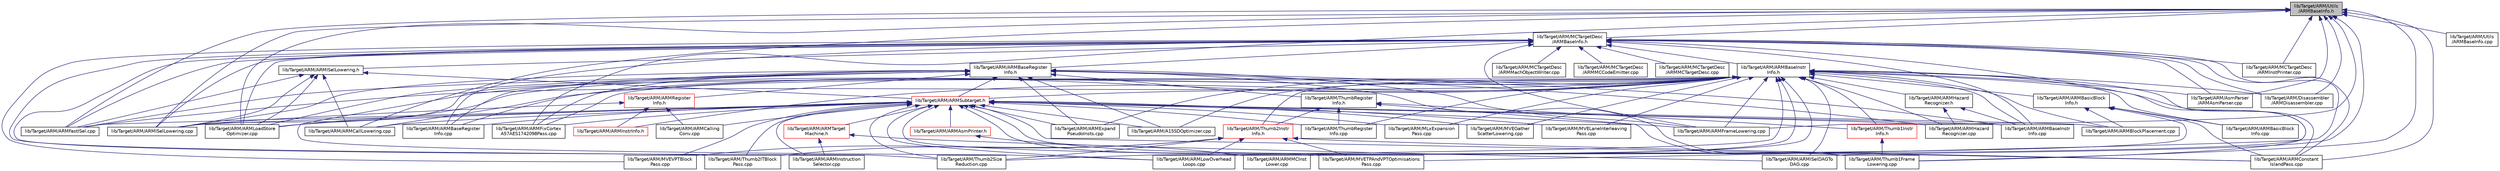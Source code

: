 digraph "lib/Target/ARM/Utils/ARMBaseInfo.h"
{
 // LATEX_PDF_SIZE
  bgcolor="transparent";
  edge [fontname="Helvetica",fontsize="10",labelfontname="Helvetica",labelfontsize="10"];
  node [fontname="Helvetica",fontsize="10",shape=record];
  Node1 [label="lib/Target/ARM/Utils\l/ARMBaseInfo.h",height=0.2,width=0.4,color="black", fillcolor="grey75", style="filled", fontcolor="black",tooltip=" "];
  Node1 -> Node2 [dir="back",color="midnightblue",fontsize="10",style="solid",fontname="Helvetica"];
  Node2 [label="lib/Target/ARM/MCTargetDesc\l/ARMBaseInfo.h",height=0.2,width=0.4,color="black",URL="$MCTargetDesc_2ARMBaseInfo_8h.html",tooltip=" "];
  Node2 -> Node3 [dir="back",color="midnightblue",fontsize="10",style="solid",fontname="Helvetica"];
  Node3 [label="lib/Target/ARM/ARMBaseInstr\lInfo.h",height=0.2,width=0.4,color="black",URL="$ARMBaseInstrInfo_8h.html",tooltip=" "];
  Node3 -> Node4 [dir="back",color="midnightblue",fontsize="10",style="solid",fontname="Helvetica"];
  Node4 [label="lib/Target/ARM/A15SDOptimizer.cpp",height=0.2,width=0.4,color="black",URL="$A15SDOptimizer_8cpp.html",tooltip=" "];
  Node3 -> Node5 [dir="back",color="midnightblue",fontsize="10",style="solid",fontname="Helvetica"];
  Node5 [label="lib/Target/ARM/ARMSubtarget.h",height=0.2,width=0.4,color="red",URL="$ARMSubtarget_8h.html",tooltip=" "];
  Node5 -> Node4 [dir="back",color="midnightblue",fontsize="10",style="solid",fontname="Helvetica"];
  Node5 -> Node6 [dir="back",color="midnightblue",fontsize="10",style="solid",fontname="Helvetica"];
  Node6 [label="lib/Target/ARM/ARMAsmPrinter.h",height=0.2,width=0.4,color="red",URL="$ARMAsmPrinter_8h.html",tooltip=" "];
  Node6 -> Node8 [dir="back",color="midnightblue",fontsize="10",style="solid",fontname="Helvetica"];
  Node8 [label="lib/Target/ARM/ARMMCInst\lLower.cpp",height=0.2,width=0.4,color="black",URL="$ARMMCInstLower_8cpp.html",tooltip=" "];
  Node5 -> Node9 [dir="back",color="midnightblue",fontsize="10",style="solid",fontname="Helvetica"];
  Node9 [label="lib/Target/ARM/ARMTarget\lMachine.h",height=0.2,width=0.4,color="red",URL="$ARMTargetMachine_8h.html",tooltip=" "];
  Node9 -> Node11 [dir="back",color="midnightblue",fontsize="10",style="solid",fontname="Helvetica"];
  Node11 [label="lib/Target/ARM/ARMInstruction\lSelector.cpp",height=0.2,width=0.4,color="black",URL="$ARMInstructionSelector_8cpp.html",tooltip=" "];
  Node9 -> Node12 [dir="back",color="midnightblue",fontsize="10",style="solid",fontname="Helvetica"];
  Node12 [label="lib/Target/ARM/ARMISelDAGTo\lDAG.cpp",height=0.2,width=0.4,color="black",URL="$ARMISelDAGToDAG_8cpp.html",tooltip=" "];
  Node5 -> Node21 [dir="back",color="midnightblue",fontsize="10",style="solid",fontname="Helvetica"];
  Node21 [label="lib/Target/ARM/ARMBaseInstr\lInfo.cpp",height=0.2,width=0.4,color="black",URL="$ARMBaseInstrInfo_8cpp.html",tooltip=" "];
  Node5 -> Node22 [dir="back",color="midnightblue",fontsize="10",style="solid",fontname="Helvetica"];
  Node22 [label="lib/Target/ARM/ARMBaseRegister\lInfo.cpp",height=0.2,width=0.4,color="black",URL="$ARMBaseRegisterInfo_8cpp.html",tooltip=" "];
  Node5 -> Node23 [dir="back",color="midnightblue",fontsize="10",style="solid",fontname="Helvetica"];
  Node23 [label="lib/Target/ARM/ARMBlockPlacement.cpp",height=0.2,width=0.4,color="black",URL="$ARMBlockPlacement_8cpp.html",tooltip=" "];
  Node5 -> Node24 [dir="back",color="midnightblue",fontsize="10",style="solid",fontname="Helvetica"];
  Node24 [label="lib/Target/ARM/ARMCalling\lConv.cpp",height=0.2,width=0.4,color="black",URL="$ARMCallingConv_8cpp.html",tooltip=" "];
  Node5 -> Node25 [dir="back",color="midnightblue",fontsize="10",style="solid",fontname="Helvetica"];
  Node25 [label="lib/Target/ARM/ARMCallLowering.cpp",height=0.2,width=0.4,color="black",URL="$ARMCallLowering_8cpp.html",tooltip=" "];
  Node5 -> Node26 [dir="back",color="midnightblue",fontsize="10",style="solid",fontname="Helvetica"];
  Node26 [label="lib/Target/ARM/ARMConstant\lIslandPass.cpp",height=0.2,width=0.4,color="black",URL="$ARMConstantIslandPass_8cpp.html",tooltip=" "];
  Node5 -> Node27 [dir="back",color="midnightblue",fontsize="10",style="solid",fontname="Helvetica"];
  Node27 [label="lib/Target/ARM/ARMExpand\lPseudoInsts.cpp",height=0.2,width=0.4,color="black",URL="$ARMExpandPseudoInsts_8cpp.html",tooltip=" "];
  Node5 -> Node28 [dir="back",color="midnightblue",fontsize="10",style="solid",fontname="Helvetica"];
  Node28 [label="lib/Target/ARM/ARMFastISel.cpp",height=0.2,width=0.4,color="black",URL="$ARMFastISel_8cpp.html",tooltip=" "];
  Node5 -> Node29 [dir="back",color="midnightblue",fontsize="10",style="solid",fontname="Helvetica"];
  Node29 [label="lib/Target/ARM/ARMFixCortex\lA57AES1742098Pass.cpp",height=0.2,width=0.4,color="black",URL="$ARMFixCortexA57AES1742098Pass_8cpp.html",tooltip=" "];
  Node5 -> Node30 [dir="back",color="midnightblue",fontsize="10",style="solid",fontname="Helvetica"];
  Node30 [label="lib/Target/ARM/ARMFrameLowering.cpp",height=0.2,width=0.4,color="black",URL="$ARMFrameLowering_8cpp.html",tooltip=" "];
  Node5 -> Node31 [dir="back",color="midnightblue",fontsize="10",style="solid",fontname="Helvetica"];
  Node31 [label="lib/Target/ARM/ARMHazard\lRecognizer.cpp",height=0.2,width=0.4,color="black",URL="$ARMHazardRecognizer_8cpp.html",tooltip=" "];
  Node5 -> Node11 [dir="back",color="midnightblue",fontsize="10",style="solid",fontname="Helvetica"];
  Node5 -> Node14 [dir="back",color="midnightblue",fontsize="10",style="solid",fontname="Helvetica"];
  Node14 [label="lib/Target/ARM/ARMISelLowering.cpp",height=0.2,width=0.4,color="black",URL="$ARMISelLowering_8cpp.html",tooltip=" "];
  Node5 -> Node33 [dir="back",color="midnightblue",fontsize="10",style="solid",fontname="Helvetica"];
  Node33 [label="lib/Target/ARM/ARMLoadStore\lOptimizer.cpp",height=0.2,width=0.4,color="black",URL="$ARMLoadStoreOptimizer_8cpp.html",tooltip=" "];
  Node5 -> Node34 [dir="back",color="midnightblue",fontsize="10",style="solid",fontname="Helvetica"];
  Node34 [label="lib/Target/ARM/ARMLowOverhead\lLoops.cpp",height=0.2,width=0.4,color="black",URL="$ARMLowOverheadLoops_8cpp.html",tooltip=" "];
  Node5 -> Node8 [dir="back",color="midnightblue",fontsize="10",style="solid",fontname="Helvetica"];
  Node5 -> Node40 [dir="back",color="midnightblue",fontsize="10",style="solid",fontname="Helvetica"];
  Node40 [label="lib/Target/ARM/MLxExpansion\lPass.cpp",height=0.2,width=0.4,color="black",URL="$MLxExpansionPass_8cpp.html",tooltip=" "];
  Node5 -> Node41 [dir="back",color="midnightblue",fontsize="10",style="solid",fontname="Helvetica"];
  Node41 [label="lib/Target/ARM/MVEGather\lScatterLowering.cpp",height=0.2,width=0.4,color="black",URL="$MVEGatherScatterLowering_8cpp.html",tooltip=" "];
  Node5 -> Node42 [dir="back",color="midnightblue",fontsize="10",style="solid",fontname="Helvetica"];
  Node42 [label="lib/Target/ARM/MVELaneInterleaving\lPass.cpp",height=0.2,width=0.4,color="black",URL="$MVELaneInterleavingPass_8cpp.html",tooltip=" "];
  Node5 -> Node43 [dir="back",color="midnightblue",fontsize="10",style="solid",fontname="Helvetica"];
  Node43 [label="lib/Target/ARM/MVETPAndVPTOptimisations\lPass.cpp",height=0.2,width=0.4,color="black",URL="$MVETPAndVPTOptimisationsPass_8cpp.html",tooltip=" "];
  Node5 -> Node44 [dir="back",color="midnightblue",fontsize="10",style="solid",fontname="Helvetica"];
  Node44 [label="lib/Target/ARM/MVEVPTBlock\lPass.cpp",height=0.2,width=0.4,color="black",URL="$MVEVPTBlockPass_8cpp.html",tooltip=" "];
  Node5 -> Node45 [dir="back",color="midnightblue",fontsize="10",style="solid",fontname="Helvetica"];
  Node45 [label="lib/Target/ARM/Thumb1Frame\lLowering.cpp",height=0.2,width=0.4,color="black",URL="$Thumb1FrameLowering_8cpp.html",tooltip=" "];
  Node5 -> Node48 [dir="back",color="midnightblue",fontsize="10",style="solid",fontname="Helvetica"];
  Node48 [label="lib/Target/ARM/Thumb2ITBlock\lPass.cpp",height=0.2,width=0.4,color="black",URL="$Thumb2ITBlockPass_8cpp.html",tooltip=" "];
  Node5 -> Node49 [dir="back",color="midnightblue",fontsize="10",style="solid",fontname="Helvetica"];
  Node49 [label="lib/Target/ARM/Thumb2Size\lReduction.cpp",height=0.2,width=0.4,color="black",URL="$Thumb2SizeReduction_8cpp.html",tooltip=" "];
  Node5 -> Node50 [dir="back",color="midnightblue",fontsize="10",style="solid",fontname="Helvetica"];
  Node50 [label="lib/Target/ARM/ThumbRegister\lInfo.cpp",height=0.2,width=0.4,color="black",URL="$ThumbRegisterInfo_8cpp.html",tooltip=" "];
  Node3 -> Node21 [dir="back",color="midnightblue",fontsize="10",style="solid",fontname="Helvetica"];
  Node3 -> Node51 [dir="back",color="midnightblue",fontsize="10",style="solid",fontname="Helvetica"];
  Node51 [label="lib/Target/ARM/ARMHazard\lRecognizer.h",height=0.2,width=0.4,color="black",URL="$ARMHazardRecognizer_8h.html",tooltip=" "];
  Node51 -> Node21 [dir="back",color="midnightblue",fontsize="10",style="solid",fontname="Helvetica"];
  Node51 -> Node31 [dir="back",color="midnightblue",fontsize="10",style="solid",fontname="Helvetica"];
  Node3 -> Node22 [dir="back",color="midnightblue",fontsize="10",style="solid",fontname="Helvetica"];
  Node3 -> Node52 [dir="back",color="midnightblue",fontsize="10",style="solid",fontname="Helvetica"];
  Node52 [label="lib/Target/ARM/ARMBasicBlock\lInfo.h",height=0.2,width=0.4,color="black",URL="$ARMBasicBlockInfo_8h.html",tooltip=" "];
  Node52 -> Node53 [dir="back",color="midnightblue",fontsize="10",style="solid",fontname="Helvetica"];
  Node53 [label="lib/Target/ARM/ARMBasicBlock\lInfo.cpp",height=0.2,width=0.4,color="black",URL="$ARMBasicBlockInfo_8cpp.html",tooltip=" "];
  Node52 -> Node23 [dir="back",color="midnightblue",fontsize="10",style="solid",fontname="Helvetica"];
  Node52 -> Node26 [dir="back",color="midnightblue",fontsize="10",style="solid",fontname="Helvetica"];
  Node52 -> Node34 [dir="back",color="midnightblue",fontsize="10",style="solid",fontname="Helvetica"];
  Node3 -> Node53 [dir="back",color="midnightblue",fontsize="10",style="solid",fontname="Helvetica"];
  Node3 -> Node23 [dir="back",color="midnightblue",fontsize="10",style="solid",fontname="Helvetica"];
  Node3 -> Node54 [dir="back",color="midnightblue",fontsize="10",style="solid",fontname="Helvetica"];
  Node54 [label="lib/Target/ARM/ARMInstrInfo.h",height=0.2,width=0.4,color="red",URL="$ARMInstrInfo_8h.html",tooltip=" "];
  Node3 -> Node25 [dir="back",color="midnightblue",fontsize="10",style="solid",fontname="Helvetica"];
  Node3 -> Node26 [dir="back",color="midnightblue",fontsize="10",style="solid",fontname="Helvetica"];
  Node3 -> Node57 [dir="back",color="midnightblue",fontsize="10",style="solid",fontname="Helvetica"];
  Node57 [label="lib/Target/ARM/Thumb2Instr\lInfo.h",height=0.2,width=0.4,color="red",URL="$Thumb2InstrInfo_8h.html",tooltip=" "];
  Node57 -> Node26 [dir="back",color="midnightblue",fontsize="10",style="solid",fontname="Helvetica"];
  Node57 -> Node34 [dir="back",color="midnightblue",fontsize="10",style="solid",fontname="Helvetica"];
  Node57 -> Node43 [dir="back",color="midnightblue",fontsize="10",style="solid",fontname="Helvetica"];
  Node57 -> Node44 [dir="back",color="midnightblue",fontsize="10",style="solid",fontname="Helvetica"];
  Node57 -> Node48 [dir="back",color="midnightblue",fontsize="10",style="solid",fontname="Helvetica"];
  Node57 -> Node49 [dir="back",color="midnightblue",fontsize="10",style="solid",fontname="Helvetica"];
  Node3 -> Node27 [dir="back",color="midnightblue",fontsize="10",style="solid",fontname="Helvetica"];
  Node3 -> Node28 [dir="back",color="midnightblue",fontsize="10",style="solid",fontname="Helvetica"];
  Node3 -> Node29 [dir="back",color="midnightblue",fontsize="10",style="solid",fontname="Helvetica"];
  Node3 -> Node30 [dir="back",color="midnightblue",fontsize="10",style="solid",fontname="Helvetica"];
  Node3 -> Node31 [dir="back",color="midnightblue",fontsize="10",style="solid",fontname="Helvetica"];
  Node3 -> Node12 [dir="back",color="midnightblue",fontsize="10",style="solid",fontname="Helvetica"];
  Node3 -> Node14 [dir="back",color="midnightblue",fontsize="10",style="solid",fontname="Helvetica"];
  Node3 -> Node33 [dir="back",color="midnightblue",fontsize="10",style="solid",fontname="Helvetica"];
  Node3 -> Node34 [dir="back",color="midnightblue",fontsize="10",style="solid",fontname="Helvetica"];
  Node3 -> Node8 [dir="back",color="midnightblue",fontsize="10",style="solid",fontname="Helvetica"];
  Node3 -> Node58 [dir="back",color="midnightblue",fontsize="10",style="solid",fontname="Helvetica"];
  Node58 [label="lib/Target/ARM/Thumb1Instr\lInfo.h",height=0.2,width=0.4,color="red",URL="$Thumb1InstrInfo_8h.html",tooltip=" "];
  Node58 -> Node45 [dir="back",color="midnightblue",fontsize="10",style="solid",fontname="Helvetica"];
  Node3 -> Node59 [dir="back",color="midnightblue",fontsize="10",style="solid",fontname="Helvetica"];
  Node59 [label="lib/Target/ARM/AsmParser\l/ARMAsmParser.cpp",height=0.2,width=0.4,color="black",URL="$ARMAsmParser_8cpp.html",tooltip=" "];
  Node3 -> Node60 [dir="back",color="midnightblue",fontsize="10",style="solid",fontname="Helvetica"];
  Node60 [label="lib/Target/ARM/Disassembler\l/ARMDisassembler.cpp",height=0.2,width=0.4,color="black",URL="$ARMDisassembler_8cpp.html",tooltip=" "];
  Node3 -> Node40 [dir="back",color="midnightblue",fontsize="10",style="solid",fontname="Helvetica"];
  Node3 -> Node41 [dir="back",color="midnightblue",fontsize="10",style="solid",fontname="Helvetica"];
  Node3 -> Node42 [dir="back",color="midnightblue",fontsize="10",style="solid",fontname="Helvetica"];
  Node3 -> Node45 [dir="back",color="midnightblue",fontsize="10",style="solid",fontname="Helvetica"];
  Node3 -> Node49 [dir="back",color="midnightblue",fontsize="10",style="solid",fontname="Helvetica"];
  Node3 -> Node50 [dir="back",color="midnightblue",fontsize="10",style="solid",fontname="Helvetica"];
  Node2 -> Node61 [dir="back",color="midnightblue",fontsize="10",style="solid",fontname="Helvetica"];
  Node61 [label="lib/Target/ARM/ARMBaseRegister\lInfo.h",height=0.2,width=0.4,color="black",URL="$ARMBaseRegisterInfo_8h.html",tooltip=" "];
  Node61 -> Node4 [dir="back",color="midnightblue",fontsize="10",style="solid",fontname="Helvetica"];
  Node61 -> Node5 [dir="back",color="midnightblue",fontsize="10",style="solid",fontname="Helvetica"];
  Node61 -> Node21 [dir="back",color="midnightblue",fontsize="10",style="solid",fontname="Helvetica"];
  Node61 -> Node22 [dir="back",color="midnightblue",fontsize="10",style="solid",fontname="Helvetica"];
  Node61 -> Node62 [dir="back",color="midnightblue",fontsize="10",style="solid",fontname="Helvetica"];
  Node62 [label="lib/Target/ARM/ARMRegister\lInfo.h",height=0.2,width=0.4,color="red",URL="$ARMRegisterInfo_8h.html",tooltip=" "];
  Node62 -> Node54 [dir="back",color="midnightblue",fontsize="10",style="solid",fontname="Helvetica"];
  Node62 -> Node24 [dir="back",color="midnightblue",fontsize="10",style="solid",fontname="Helvetica"];
  Node62 -> Node14 [dir="back",color="midnightblue",fontsize="10",style="solid",fontname="Helvetica"];
  Node61 -> Node65 [dir="back",color="midnightblue",fontsize="10",style="solid",fontname="Helvetica"];
  Node65 [label="lib/Target/ARM/ThumbRegister\lInfo.h",height=0.2,width=0.4,color="black",URL="$ThumbRegisterInfo_8h.html",tooltip=" "];
  Node65 -> Node57 [dir="back",color="midnightblue",fontsize="10",style="solid",fontname="Helvetica"];
  Node65 -> Node58 [dir="back",color="midnightblue",fontsize="10",style="solid",fontname="Helvetica"];
  Node65 -> Node45 [dir="back",color="midnightblue",fontsize="10",style="solid",fontname="Helvetica"];
  Node65 -> Node50 [dir="back",color="midnightblue",fontsize="10",style="solid",fontname="Helvetica"];
  Node61 -> Node27 [dir="back",color="midnightblue",fontsize="10",style="solid",fontname="Helvetica"];
  Node61 -> Node28 [dir="back",color="midnightblue",fontsize="10",style="solid",fontname="Helvetica"];
  Node61 -> Node29 [dir="back",color="midnightblue",fontsize="10",style="solid",fontname="Helvetica"];
  Node61 -> Node30 [dir="back",color="midnightblue",fontsize="10",style="solid",fontname="Helvetica"];
  Node61 -> Node31 [dir="back",color="midnightblue",fontsize="10",style="solid",fontname="Helvetica"];
  Node61 -> Node14 [dir="back",color="midnightblue",fontsize="10",style="solid",fontname="Helvetica"];
  Node61 -> Node33 [dir="back",color="midnightblue",fontsize="10",style="solid",fontname="Helvetica"];
  Node61 -> Node34 [dir="back",color="midnightblue",fontsize="10",style="solid",fontname="Helvetica"];
  Node61 -> Node45 [dir="back",color="midnightblue",fontsize="10",style="solid",fontname="Helvetica"];
  Node2 -> Node66 [dir="back",color="midnightblue",fontsize="10",style="solid",fontname="Helvetica"];
  Node66 [label="lib/Target/ARM/ARMISelLowering.h",height=0.2,width=0.4,color="black",URL="$ARMISelLowering_8h.html",tooltip=" "];
  Node66 -> Node5 [dir="back",color="midnightblue",fontsize="10",style="solid",fontname="Helvetica"];
  Node66 -> Node25 [dir="back",color="midnightblue",fontsize="10",style="solid",fontname="Helvetica"];
  Node66 -> Node28 [dir="back",color="midnightblue",fontsize="10",style="solid",fontname="Helvetica"];
  Node66 -> Node14 [dir="back",color="midnightblue",fontsize="10",style="solid",fontname="Helvetica"];
  Node66 -> Node33 [dir="back",color="midnightblue",fontsize="10",style="solid",fontname="Helvetica"];
  Node2 -> Node21 [dir="back",color="midnightblue",fontsize="10",style="solid",fontname="Helvetica"];
  Node2 -> Node22 [dir="back",color="midnightblue",fontsize="10",style="solid",fontname="Helvetica"];
  Node2 -> Node26 [dir="back",color="midnightblue",fontsize="10",style="solid",fontname="Helvetica"];
  Node2 -> Node28 [dir="back",color="midnightblue",fontsize="10",style="solid",fontname="Helvetica"];
  Node2 -> Node30 [dir="back",color="midnightblue",fontsize="10",style="solid",fontname="Helvetica"];
  Node2 -> Node14 [dir="back",color="midnightblue",fontsize="10",style="solid",fontname="Helvetica"];
  Node2 -> Node33 [dir="back",color="midnightblue",fontsize="10",style="solid",fontname="Helvetica"];
  Node2 -> Node8 [dir="back",color="midnightblue",fontsize="10",style="solid",fontname="Helvetica"];
  Node2 -> Node59 [dir="back",color="midnightblue",fontsize="10",style="solid",fontname="Helvetica"];
  Node2 -> Node60 [dir="back",color="midnightblue",fontsize="10",style="solid",fontname="Helvetica"];
  Node2 -> Node67 [dir="back",color="midnightblue",fontsize="10",style="solid",fontname="Helvetica"];
  Node67 [label="lib/Target/ARM/MCTargetDesc\l/ARMInstPrinter.cpp",height=0.2,width=0.4,color="black",URL="$ARMInstPrinter_8cpp.html",tooltip=" "];
  Node2 -> Node68 [dir="back",color="midnightblue",fontsize="10",style="solid",fontname="Helvetica"];
  Node68 [label="lib/Target/ARM/MCTargetDesc\l/ARMMachObjectWriter.cpp",height=0.2,width=0.4,color="black",URL="$ARMMachObjectWriter_8cpp.html",tooltip=" "];
  Node2 -> Node69 [dir="back",color="midnightblue",fontsize="10",style="solid",fontname="Helvetica"];
  Node69 [label="lib/Target/ARM/MCTargetDesc\l/ARMMCCodeEmitter.cpp",height=0.2,width=0.4,color="black",URL="$ARMMCCodeEmitter_8cpp.html",tooltip=" "];
  Node2 -> Node70 [dir="back",color="midnightblue",fontsize="10",style="solid",fontname="Helvetica"];
  Node70 [label="lib/Target/ARM/MCTargetDesc\l/ARMMCTargetDesc.cpp",height=0.2,width=0.4,color="black",URL="$ARMMCTargetDesc_8cpp.html",tooltip=" "];
  Node2 -> Node43 [dir="back",color="midnightblue",fontsize="10",style="solid",fontname="Helvetica"];
  Node2 -> Node44 [dir="back",color="midnightblue",fontsize="10",style="solid",fontname="Helvetica"];
  Node2 -> Node48 [dir="back",color="midnightblue",fontsize="10",style="solid",fontname="Helvetica"];
  Node2 -> Node49 [dir="back",color="midnightblue",fontsize="10",style="solid",fontname="Helvetica"];
  Node1 -> Node25 [dir="back",color="midnightblue",fontsize="10",style="solid",fontname="Helvetica"];
  Node1 -> Node26 [dir="back",color="midnightblue",fontsize="10",style="solid",fontname="Helvetica"];
  Node1 -> Node28 [dir="back",color="midnightblue",fontsize="10",style="solid",fontname="Helvetica"];
  Node1 -> Node29 [dir="back",color="midnightblue",fontsize="10",style="solid",fontname="Helvetica"];
  Node1 -> Node30 [dir="back",color="midnightblue",fontsize="10",style="solid",fontname="Helvetica"];
  Node1 -> Node12 [dir="back",color="midnightblue",fontsize="10",style="solid",fontname="Helvetica"];
  Node1 -> Node14 [dir="back",color="midnightblue",fontsize="10",style="solid",fontname="Helvetica"];
  Node1 -> Node33 [dir="back",color="midnightblue",fontsize="10",style="solid",fontname="Helvetica"];
  Node1 -> Node59 [dir="back",color="midnightblue",fontsize="10",style="solid",fontname="Helvetica"];
  Node1 -> Node60 [dir="back",color="midnightblue",fontsize="10",style="solid",fontname="Helvetica"];
  Node1 -> Node67 [dir="back",color="midnightblue",fontsize="10",style="solid",fontname="Helvetica"];
  Node1 -> Node45 [dir="back",color="midnightblue",fontsize="10",style="solid",fontname="Helvetica"];
  Node1 -> Node71 [dir="back",color="midnightblue",fontsize="10",style="solid",fontname="Helvetica"];
  Node71 [label="lib/Target/ARM/Utils\l/ARMBaseInfo.cpp",height=0.2,width=0.4,color="black",URL="$ARMBaseInfo_8cpp.html",tooltip=" "];
}
